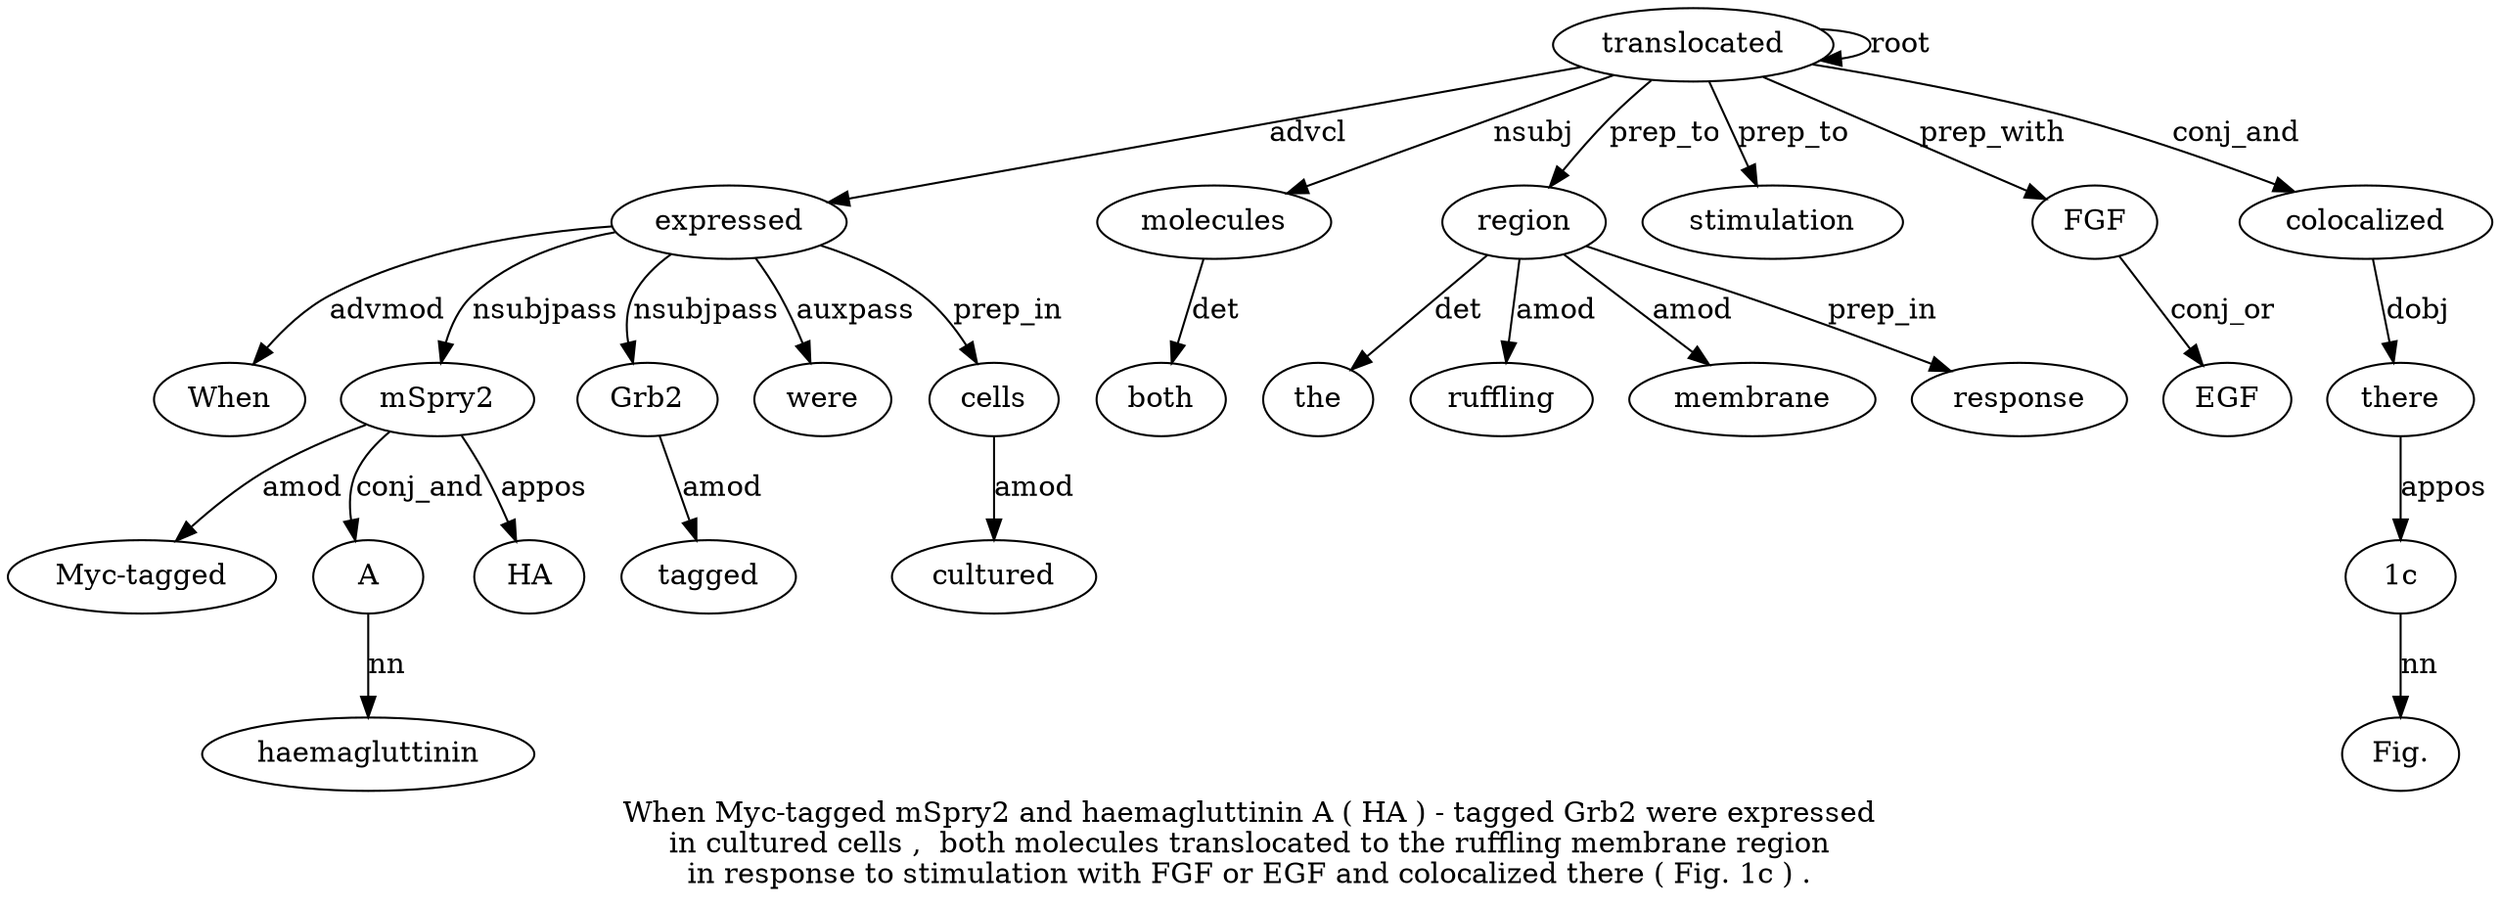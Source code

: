 digraph "When Myc-tagged mSpry2 and haemagluttinin A ( HA ) - tagged Grb2 were expressed in cultured cells ,  both molecules translocated to the ruffling membrane region in response to stimulation with FGF or EGF and colocalized there ( Fig. 1c ) ." {
label="When Myc-tagged mSpry2 and haemagluttinin A ( HA ) - tagged Grb2 were expressed
in cultured cells ,  both molecules translocated to the ruffling membrane region
in response to stimulation with FGF or EGF and colocalized there ( Fig. 1c ) .";
expressed14 [style=filled, fillcolor=white, label=expressed];
When1 [style=filled, fillcolor=white, label=When];
expressed14 -> When1  [label=advmod];
mSpry23 [style=filled, fillcolor=white, label=mSpry2];
"Myc-tagged2" [style=filled, fillcolor=white, label="Myc-tagged"];
mSpry23 -> "Myc-tagged2"  [label=amod];
expressed14 -> mSpry23  [label=nsubjpass];
A6 [style=filled, fillcolor=white, label=A];
haemagluttinin5 [style=filled, fillcolor=white, label=haemagluttinin];
A6 -> haemagluttinin5  [label=nn];
mSpry23 -> A6  [label=conj_and];
HA8 [style=filled, fillcolor=white, label=HA];
mSpry23 -> HA8  [label=appos];
Grb21 [style=filled, fillcolor=white, label=Grb2];
tagged11 [style=filled, fillcolor=white, label=tagged];
Grb21 -> tagged11  [label=amod];
expressed14 -> Grb21  [label=nsubjpass];
were13 [style=filled, fillcolor=white, label=were];
expressed14 -> were13  [label=auxpass];
translocated21 [style=filled, fillcolor=white, label=translocated];
translocated21 -> expressed14  [label=advcl];
cells17 [style=filled, fillcolor=white, label=cells];
cultured16 [style=filled, fillcolor=white, label=cultured];
cells17 -> cultured16  [label=amod];
expressed14 -> cells17  [label=prep_in];
molecules20 [style=filled, fillcolor=white, label=molecules];
both19 [style=filled, fillcolor=white, label=both];
molecules20 -> both19  [label=det];
translocated21 -> molecules20  [label=nsubj];
translocated21 -> translocated21  [label=root];
region26 [style=filled, fillcolor=white, label=region];
the23 [style=filled, fillcolor=white, label=the];
region26 -> the23  [label=det];
ruffling24 [style=filled, fillcolor=white, label=ruffling];
region26 -> ruffling24  [label=amod];
membrane25 [style=filled, fillcolor=white, label=membrane];
region26 -> membrane25  [label=amod];
translocated21 -> region26  [label=prep_to];
response28 [style=filled, fillcolor=white, label=response];
region26 -> response28  [label=prep_in];
stimulation30 [style=filled, fillcolor=white, label=stimulation];
translocated21 -> stimulation30  [label=prep_to];
FGF32 [style=filled, fillcolor=white, label=FGF];
translocated21 -> FGF32  [label=prep_with];
EGF34 [style=filled, fillcolor=white, label=EGF];
FGF32 -> EGF34  [label=conj_or];
colocalized36 [style=filled, fillcolor=white, label=colocalized];
translocated21 -> colocalized36  [label=conj_and];
there37 [style=filled, fillcolor=white, label=there];
colocalized36 -> there37  [label=dobj];
"1c40" [style=filled, fillcolor=white, label="1c"];
"Fig.39" [style=filled, fillcolor=white, label="Fig."];
"1c40" -> "Fig.39"  [label=nn];
there37 -> "1c40"  [label=appos];
}
